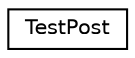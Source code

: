 digraph "Graphical Class Hierarchy"
{
  edge [fontname="Helvetica",fontsize="10",labelfontname="Helvetica",labelfontsize="10"];
  node [fontname="Helvetica",fontsize="10",shape=record];
  rankdir="LR";
  Node0 [label="TestPost",height=0.2,width=0.4,color="black", fillcolor="white", style="filled",URL="$classTestPost.html"];
}
